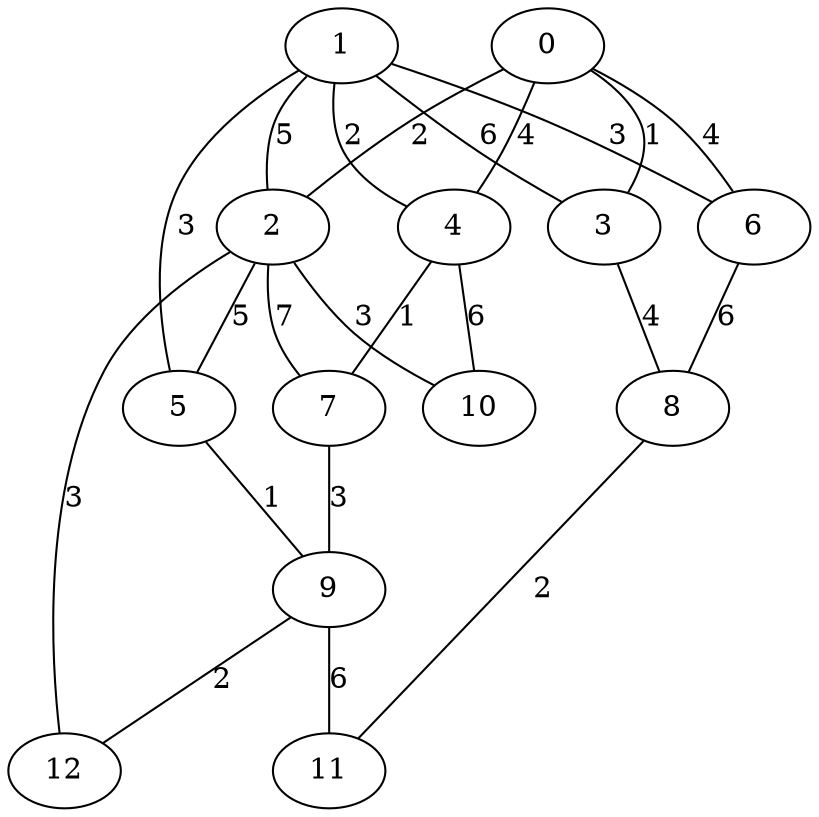 graph g {
  0 [ habit = 9, size = 69, x = 7, y = 3 ]
  1 [ habit = 4, size = 212, x = 6, y = 5 ]
  2 [ habit = 3, size = 151, x = 3, y = 4 ]
  3 [ habit = 9, size = 183, x = 9, y = 4 ]
  4 [ habit = 7, size = 498, x = 4, y = 3 ]
  5 [ habit = 8, size = 484, x = 5, y = 7 ]
  6 [ base = 2, habit = 10, size = 499, x = 9, y = 5 ]
  7 [ base = 1, habit = 8, size = 268, x = 2, y = 5 ]
  8 [ habit = 6, size = 336, x = 10, y = 8 ]
  9 [ habit = 1, size = 179, x = 3, y = 9 ]
  10 [ habit = 2, size = 114, x = 1, y = 1 ]
  11 [ habit = 8, size = 387, x = 8, y = 10 ]
  12 [ habit = 6, size = 386, x = 1, y = 7 ]

  0 -- 2 [ label = 2, weight = 2 ]
  0 -- 3 [ label = 1, weight = 1 ]
  0 -- 4 [ label = 4, weight = 4 ]
  0 -- 6 [ label = 4, weight = 4 ]
  1 -- 4 [ label = 2, weight = 2 ]
  1 -- 3 [ label = 6, weight = 6 ]
  1 -- 2 [ label = 5, weight = 5 ]
  1 -- 6 [ label = 3, weight = 3 ]
  1 -- 5 [ label = 3, weight = 3 ]
  2 -- 12 [ label = 3, weight = 3 ]
  2 -- 10 [ label = 3, weight = 3 ]
  2 -- 7 [ label = 7, weight = 7 ]
  2 -- 5 [ label = 5, weight = 5 ]
  3 -- 8 [ label = 4, weight = 4 ]
  4 -- 7 [ label = 1, weight = 1 ]
  4 -- 10 [ label = 6, weight = 6 ]
  5 -- 9 [ label = 1, weight = 1 ]
  6 -- 8 [ label = 6, weight = 6 ]
  7 -- 9 [ label = 3, weight = 3 ]
  8 -- 11 [ label = 2, weight = 2 ]
  9 -- 12 [ label = 2, weight = 2 ]
  9 -- 11 [ label = 6, weight = 6 ]
}
